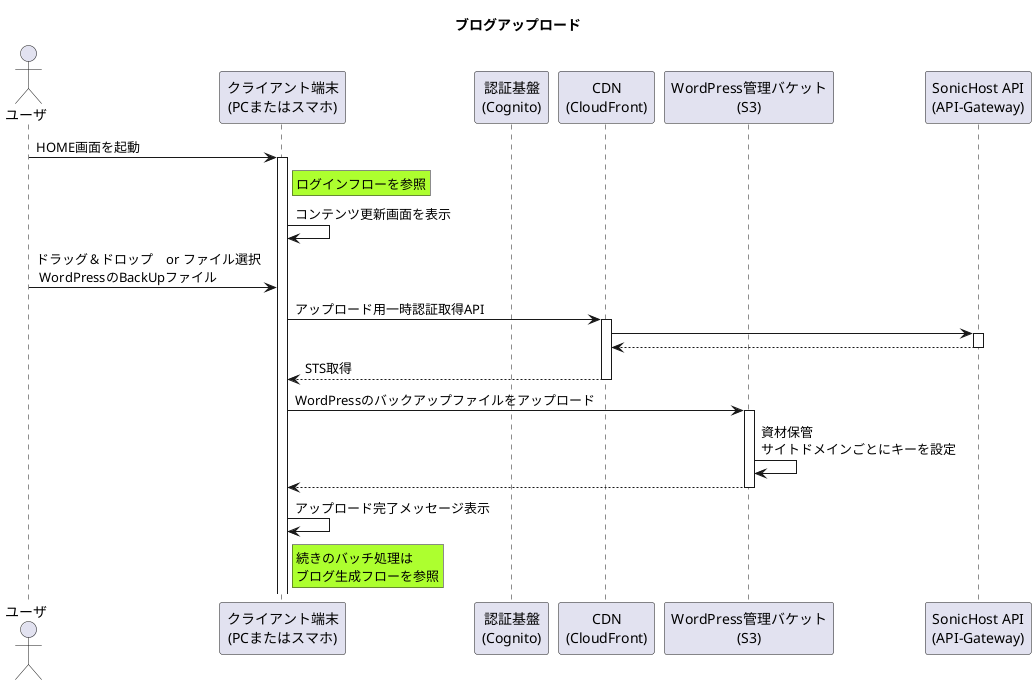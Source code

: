 @startuml ブログアップロード
title ブログアップロード


' アクター定義
actor "ユーザ" as user
participant "クライアント端末\n(PCまたはスマホ)" as device
participant "認証基盤\n(Cognito)" as cognito
participant "CDN\n(CloudFront)" as cdn
participant "WordPress管理バケット\n(S3)" as s3
participant "SonicHost API\n(API-Gateway)" as api

user -> device ++ : HOME画面を起動
rnote right of device #GreenYellow
    ログインフローを参照
end note
device -> device : コンテンツ更新画面を表示
user -> device : ドラッグ＆ドロップ　or ファイル選択\n WordPressのBackUpファイル
device -> cdn ++ : アップロード用一時認証取得API
cdn -> api ++ 
cdn <-- api --
device <-- cdn -- : STS取得
device -> s3 ++ : WordPressのバックアップファイルをアップロード
s3 -> s3 : 資材保管\nサイトドメインごとにキーを設定
device <-- s3 --
device -> device : アップロード完了メッセージ表示
rnote right of device #GreenYellow
    続きのバッチ処理は
    ブログ生成フローを参照
end note



@enduml